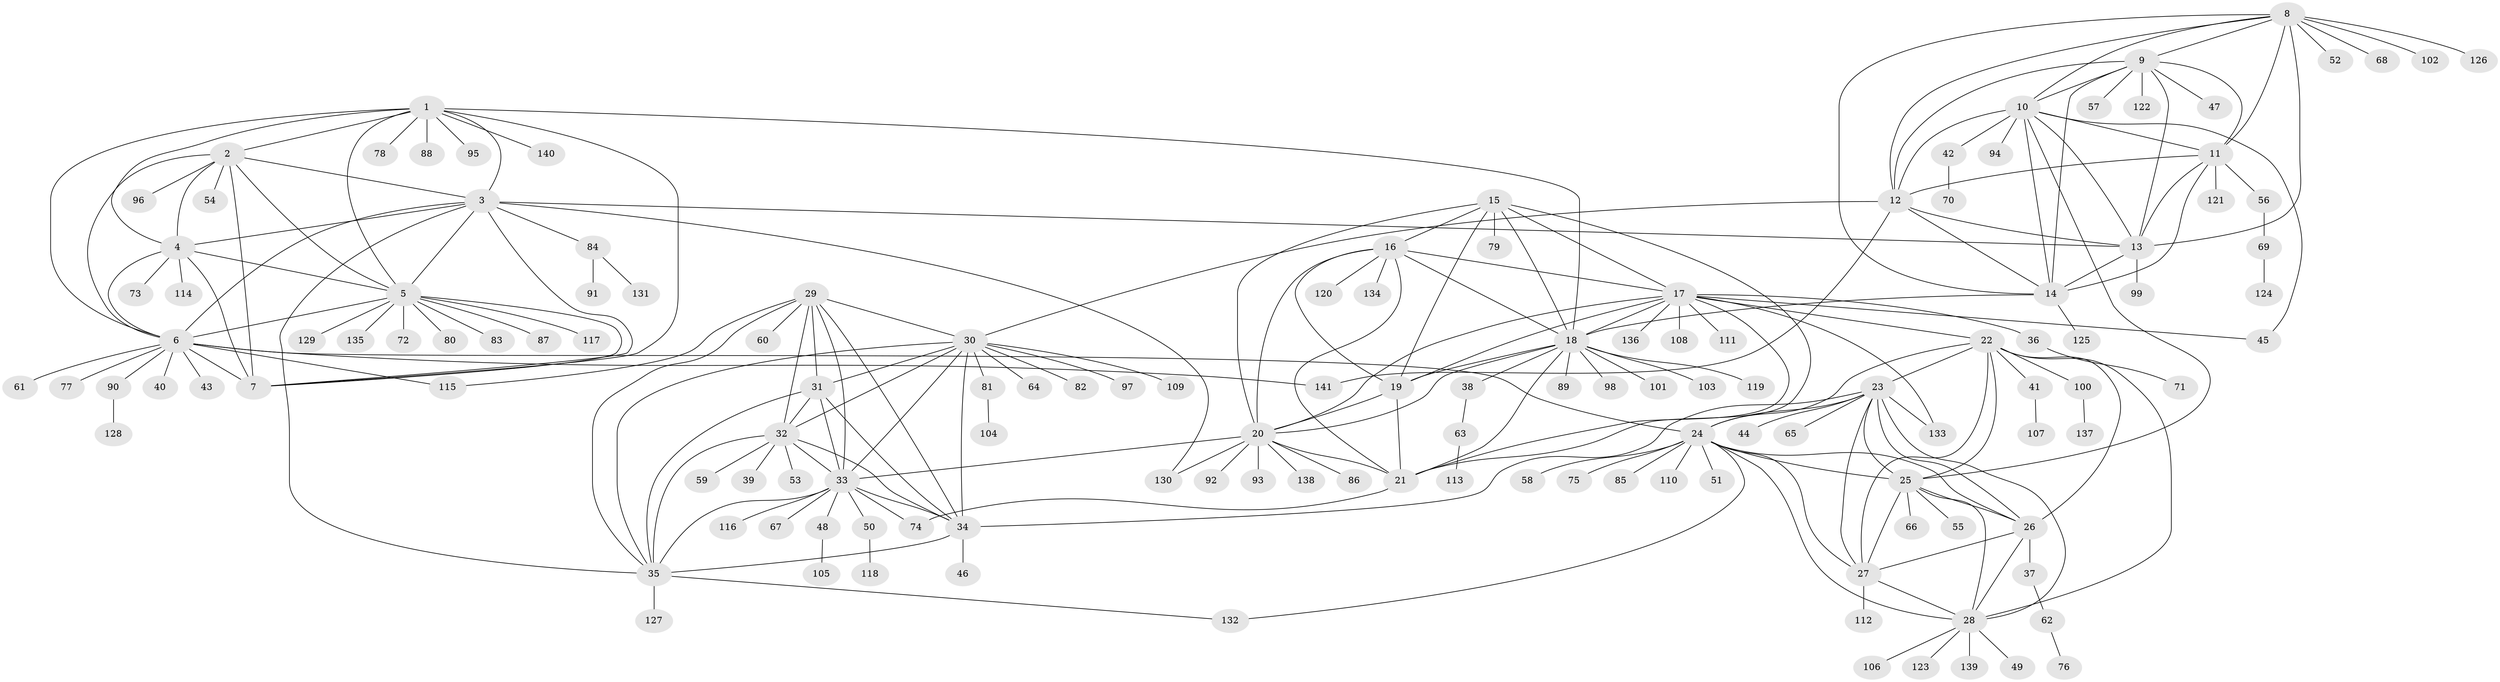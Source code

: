 // Generated by graph-tools (version 1.1) at 2025/02/03/09/25 03:02:33]
// undirected, 141 vertices, 228 edges
graph export_dot {
graph [start="1"]
  node [color=gray90,style=filled];
  1;
  2;
  3;
  4;
  5;
  6;
  7;
  8;
  9;
  10;
  11;
  12;
  13;
  14;
  15;
  16;
  17;
  18;
  19;
  20;
  21;
  22;
  23;
  24;
  25;
  26;
  27;
  28;
  29;
  30;
  31;
  32;
  33;
  34;
  35;
  36;
  37;
  38;
  39;
  40;
  41;
  42;
  43;
  44;
  45;
  46;
  47;
  48;
  49;
  50;
  51;
  52;
  53;
  54;
  55;
  56;
  57;
  58;
  59;
  60;
  61;
  62;
  63;
  64;
  65;
  66;
  67;
  68;
  69;
  70;
  71;
  72;
  73;
  74;
  75;
  76;
  77;
  78;
  79;
  80;
  81;
  82;
  83;
  84;
  85;
  86;
  87;
  88;
  89;
  90;
  91;
  92;
  93;
  94;
  95;
  96;
  97;
  98;
  99;
  100;
  101;
  102;
  103;
  104;
  105;
  106;
  107;
  108;
  109;
  110;
  111;
  112;
  113;
  114;
  115;
  116;
  117;
  118;
  119;
  120;
  121;
  122;
  123;
  124;
  125;
  126;
  127;
  128;
  129;
  130;
  131;
  132;
  133;
  134;
  135;
  136;
  137;
  138;
  139;
  140;
  141;
  1 -- 2;
  1 -- 3;
  1 -- 4;
  1 -- 5;
  1 -- 6;
  1 -- 7;
  1 -- 18;
  1 -- 78;
  1 -- 88;
  1 -- 95;
  1 -- 140;
  2 -- 3;
  2 -- 4;
  2 -- 5;
  2 -- 6;
  2 -- 7;
  2 -- 54;
  2 -- 96;
  3 -- 4;
  3 -- 5;
  3 -- 6;
  3 -- 7;
  3 -- 13;
  3 -- 35;
  3 -- 84;
  3 -- 130;
  4 -- 5;
  4 -- 6;
  4 -- 7;
  4 -- 73;
  4 -- 114;
  5 -- 6;
  5 -- 7;
  5 -- 72;
  5 -- 80;
  5 -- 83;
  5 -- 87;
  5 -- 117;
  5 -- 129;
  5 -- 135;
  6 -- 7;
  6 -- 24;
  6 -- 40;
  6 -- 43;
  6 -- 61;
  6 -- 77;
  6 -- 90;
  6 -- 115;
  6 -- 141;
  8 -- 9;
  8 -- 10;
  8 -- 11;
  8 -- 12;
  8 -- 13;
  8 -- 14;
  8 -- 52;
  8 -- 68;
  8 -- 102;
  8 -- 126;
  9 -- 10;
  9 -- 11;
  9 -- 12;
  9 -- 13;
  9 -- 14;
  9 -- 47;
  9 -- 57;
  9 -- 122;
  10 -- 11;
  10 -- 12;
  10 -- 13;
  10 -- 14;
  10 -- 25;
  10 -- 42;
  10 -- 45;
  10 -- 94;
  11 -- 12;
  11 -- 13;
  11 -- 14;
  11 -- 56;
  11 -- 121;
  12 -- 13;
  12 -- 14;
  12 -- 30;
  12 -- 141;
  13 -- 14;
  13 -- 99;
  14 -- 18;
  14 -- 125;
  15 -- 16;
  15 -- 17;
  15 -- 18;
  15 -- 19;
  15 -- 20;
  15 -- 21;
  15 -- 79;
  16 -- 17;
  16 -- 18;
  16 -- 19;
  16 -- 20;
  16 -- 21;
  16 -- 120;
  16 -- 134;
  17 -- 18;
  17 -- 19;
  17 -- 20;
  17 -- 21;
  17 -- 22;
  17 -- 36;
  17 -- 45;
  17 -- 108;
  17 -- 111;
  17 -- 133;
  17 -- 136;
  18 -- 19;
  18 -- 20;
  18 -- 21;
  18 -- 38;
  18 -- 89;
  18 -- 98;
  18 -- 101;
  18 -- 103;
  18 -- 119;
  19 -- 20;
  19 -- 21;
  20 -- 21;
  20 -- 33;
  20 -- 86;
  20 -- 92;
  20 -- 93;
  20 -- 130;
  20 -- 138;
  21 -- 74;
  22 -- 23;
  22 -- 24;
  22 -- 25;
  22 -- 26;
  22 -- 27;
  22 -- 28;
  22 -- 41;
  22 -- 100;
  23 -- 24;
  23 -- 25;
  23 -- 26;
  23 -- 27;
  23 -- 28;
  23 -- 34;
  23 -- 44;
  23 -- 65;
  23 -- 133;
  24 -- 25;
  24 -- 26;
  24 -- 27;
  24 -- 28;
  24 -- 51;
  24 -- 58;
  24 -- 75;
  24 -- 85;
  24 -- 110;
  24 -- 132;
  25 -- 26;
  25 -- 27;
  25 -- 28;
  25 -- 55;
  25 -- 66;
  26 -- 27;
  26 -- 28;
  26 -- 37;
  27 -- 28;
  27 -- 112;
  28 -- 49;
  28 -- 106;
  28 -- 123;
  28 -- 139;
  29 -- 30;
  29 -- 31;
  29 -- 32;
  29 -- 33;
  29 -- 34;
  29 -- 35;
  29 -- 60;
  29 -- 115;
  30 -- 31;
  30 -- 32;
  30 -- 33;
  30 -- 34;
  30 -- 35;
  30 -- 64;
  30 -- 81;
  30 -- 82;
  30 -- 97;
  30 -- 109;
  31 -- 32;
  31 -- 33;
  31 -- 34;
  31 -- 35;
  32 -- 33;
  32 -- 34;
  32 -- 35;
  32 -- 39;
  32 -- 53;
  32 -- 59;
  33 -- 34;
  33 -- 35;
  33 -- 48;
  33 -- 50;
  33 -- 67;
  33 -- 74;
  33 -- 116;
  34 -- 35;
  34 -- 46;
  35 -- 127;
  35 -- 132;
  36 -- 71;
  37 -- 62;
  38 -- 63;
  41 -- 107;
  42 -- 70;
  48 -- 105;
  50 -- 118;
  56 -- 69;
  62 -- 76;
  63 -- 113;
  69 -- 124;
  81 -- 104;
  84 -- 91;
  84 -- 131;
  90 -- 128;
  100 -- 137;
}
